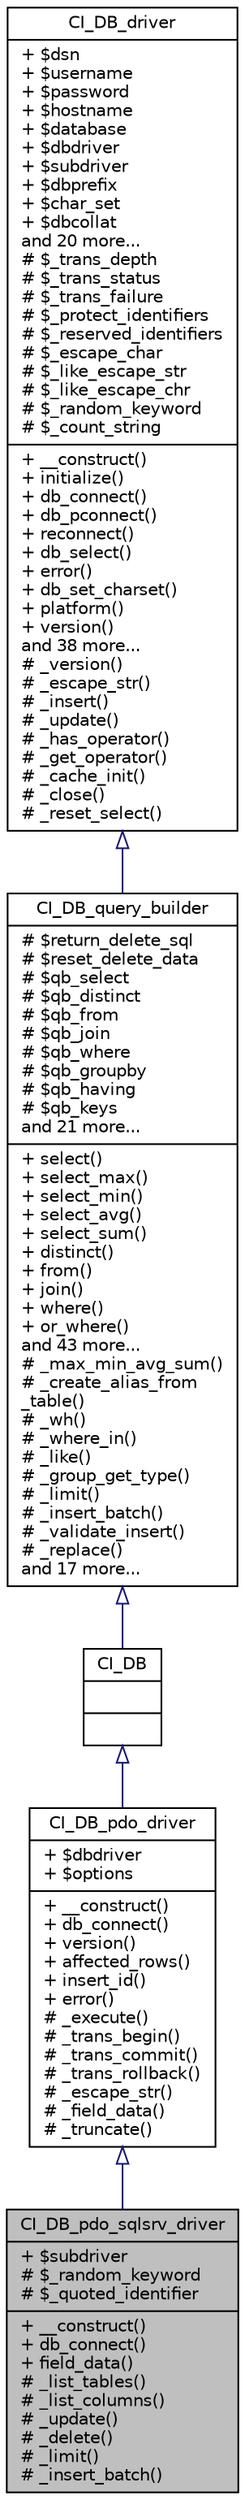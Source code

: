 digraph "CI_DB_pdo_sqlsrv_driver"
{
 // LATEX_PDF_SIZE
  edge [fontname="Helvetica",fontsize="10",labelfontname="Helvetica",labelfontsize="10"];
  node [fontname="Helvetica",fontsize="10",shape=record];
  Node5 [label="{CI_DB_pdo_sqlsrv_driver\n|+ $subdriver\l# $_random_keyword\l# $_quoted_identifier\l|+ __construct()\l+ db_connect()\l+ field_data()\l# _list_tables()\l# _list_columns()\l# _update()\l# _delete()\l# _limit()\l# _insert_batch()\l}",height=0.2,width=0.4,color="black", fillcolor="grey75", style="filled", fontcolor="black",tooltip=" "];
  Node6 -> Node5 [dir="back",color="midnightblue",fontsize="10",style="solid",arrowtail="onormal",fontname="Helvetica"];
  Node6 [label="{CI_DB_pdo_driver\n|+ $dbdriver\l+ $options\l|+ __construct()\l+ db_connect()\l+ version()\l+ affected_rows()\l+ insert_id()\l+ error()\l# _execute()\l# _trans_begin()\l# _trans_commit()\l# _trans_rollback()\l# _escape_str()\l# _field_data()\l# _truncate()\l}",height=0.2,width=0.4,color="black", fillcolor="white", style="filled",URL="$class_c_i___d_b__pdo__driver.html",tooltip=" "];
  Node7 -> Node6 [dir="back",color="midnightblue",fontsize="10",style="solid",arrowtail="onormal",fontname="Helvetica"];
  Node7 [label="{CI_DB\n||}",height=0.2,width=0.4,color="black", fillcolor="white", style="filled",URL="$class_c_i___d_b.html",tooltip=" "];
  Node8 -> Node7 [dir="back",color="midnightblue",fontsize="10",style="solid",arrowtail="onormal",fontname="Helvetica"];
  Node8 [label="{CI_DB_query_builder\n|# $return_delete_sql\l# $reset_delete_data\l# $qb_select\l# $qb_distinct\l# $qb_from\l# $qb_join\l# $qb_where\l# $qb_groupby\l# $qb_having\l# $qb_keys\land 21 more...\l|+ select()\l+ select_max()\l+ select_min()\l+ select_avg()\l+ select_sum()\l+ distinct()\l+ from()\l+ join()\l+ where()\l+ or_where()\land 43 more...\l# _max_min_avg_sum()\l# _create_alias_from\l_table()\l# _wh()\l# _where_in()\l# _like()\l# _group_get_type()\l# _limit()\l# _insert_batch()\l# _validate_insert()\l# _replace()\land 17 more...\l}",height=0.2,width=0.4,color="black", fillcolor="white", style="filled",URL="$class_c_i___d_b__query__builder.html",tooltip=" "];
  Node9 -> Node8 [dir="back",color="midnightblue",fontsize="10",style="solid",arrowtail="onormal",fontname="Helvetica"];
  Node9 [label="{CI_DB_driver\n|+ $dsn\l+ $username\l+ $password\l+ $hostname\l+ $database\l+ $dbdriver\l+ $subdriver\l+ $dbprefix\l+ $char_set\l+ $dbcollat\land 20 more...\l# $_trans_depth\l# $_trans_status\l# $_trans_failure\l# $_protect_identifiers\l# $_reserved_identifiers\l# $_escape_char\l# $_like_escape_str\l# $_like_escape_chr\l# $_random_keyword\l# $_count_string\l|+ __construct()\l+ initialize()\l+ db_connect()\l+ db_pconnect()\l+ reconnect()\l+ db_select()\l+ error()\l+ db_set_charset()\l+ platform()\l+ version()\land 38 more...\l# _version()\l# _escape_str()\l# _insert()\l# _update()\l# _has_operator()\l# _get_operator()\l# _cache_init()\l# _close()\l# _reset_select()\l}",height=0.2,width=0.4,color="black", fillcolor="white", style="filled",URL="$class_c_i___d_b__driver.html",tooltip=" "];
}
